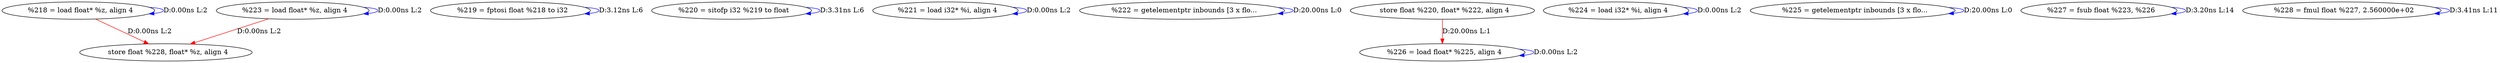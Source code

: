 digraph {
Node0x2e238f0[label="  %218 = load float* %z, align 4"];
Node0x2e238f0 -> Node0x2e238f0[label="D:0.00ns L:2",color=blue];
Node0x2e24370[label="  store float %228, float* %z, align 4"];
Node0x2e238f0 -> Node0x2e24370[label="D:0.00ns L:2",color=red];
Node0x2e239d0[label="  %219 = fptosi float %218 to i32"];
Node0x2e239d0 -> Node0x2e239d0[label="D:3.12ns L:6",color=blue];
Node0x2e23ab0[label="  %220 = sitofp i32 %219 to float"];
Node0x2e23ab0 -> Node0x2e23ab0[label="D:3.31ns L:6",color=blue];
Node0x2e23b90[label="  %221 = load i32* %i, align 4"];
Node0x2e23b90 -> Node0x2e23b90[label="D:0.00ns L:2",color=blue];
Node0x2e23c70[label="  %222 = getelementptr inbounds [3 x flo..."];
Node0x2e23c70 -> Node0x2e23c70[label="D:20.00ns L:0",color=blue];
Node0x2e240d0[label="  %226 = load float* %225, align 4"];
Node0x2e23d50[label="  store float %220, float* %222, align 4"];
Node0x2e23d50 -> Node0x2e240d0[label="D:20.00ns L:1",color=red];
Node0x2e23e30[label="  %223 = load float* %z, align 4"];
Node0x2e23e30 -> Node0x2e23e30[label="D:0.00ns L:2",color=blue];
Node0x2e23e30 -> Node0x2e24370[label="D:0.00ns L:2",color=red];
Node0x2e23f10[label="  %224 = load i32* %i, align 4"];
Node0x2e23f10 -> Node0x2e23f10[label="D:0.00ns L:2",color=blue];
Node0x2e23ff0[label="  %225 = getelementptr inbounds [3 x flo..."];
Node0x2e23ff0 -> Node0x2e23ff0[label="D:20.00ns L:0",color=blue];
Node0x2e240d0 -> Node0x2e240d0[label="D:0.00ns L:2",color=blue];
Node0x2e241b0[label="  %227 = fsub float %223, %226"];
Node0x2e241b0 -> Node0x2e241b0[label="D:3.20ns L:14",color=blue];
Node0x2e24290[label="  %228 = fmul float %227, 2.560000e+02"];
Node0x2e24290 -> Node0x2e24290[label="D:3.41ns L:11",color=blue];
}

